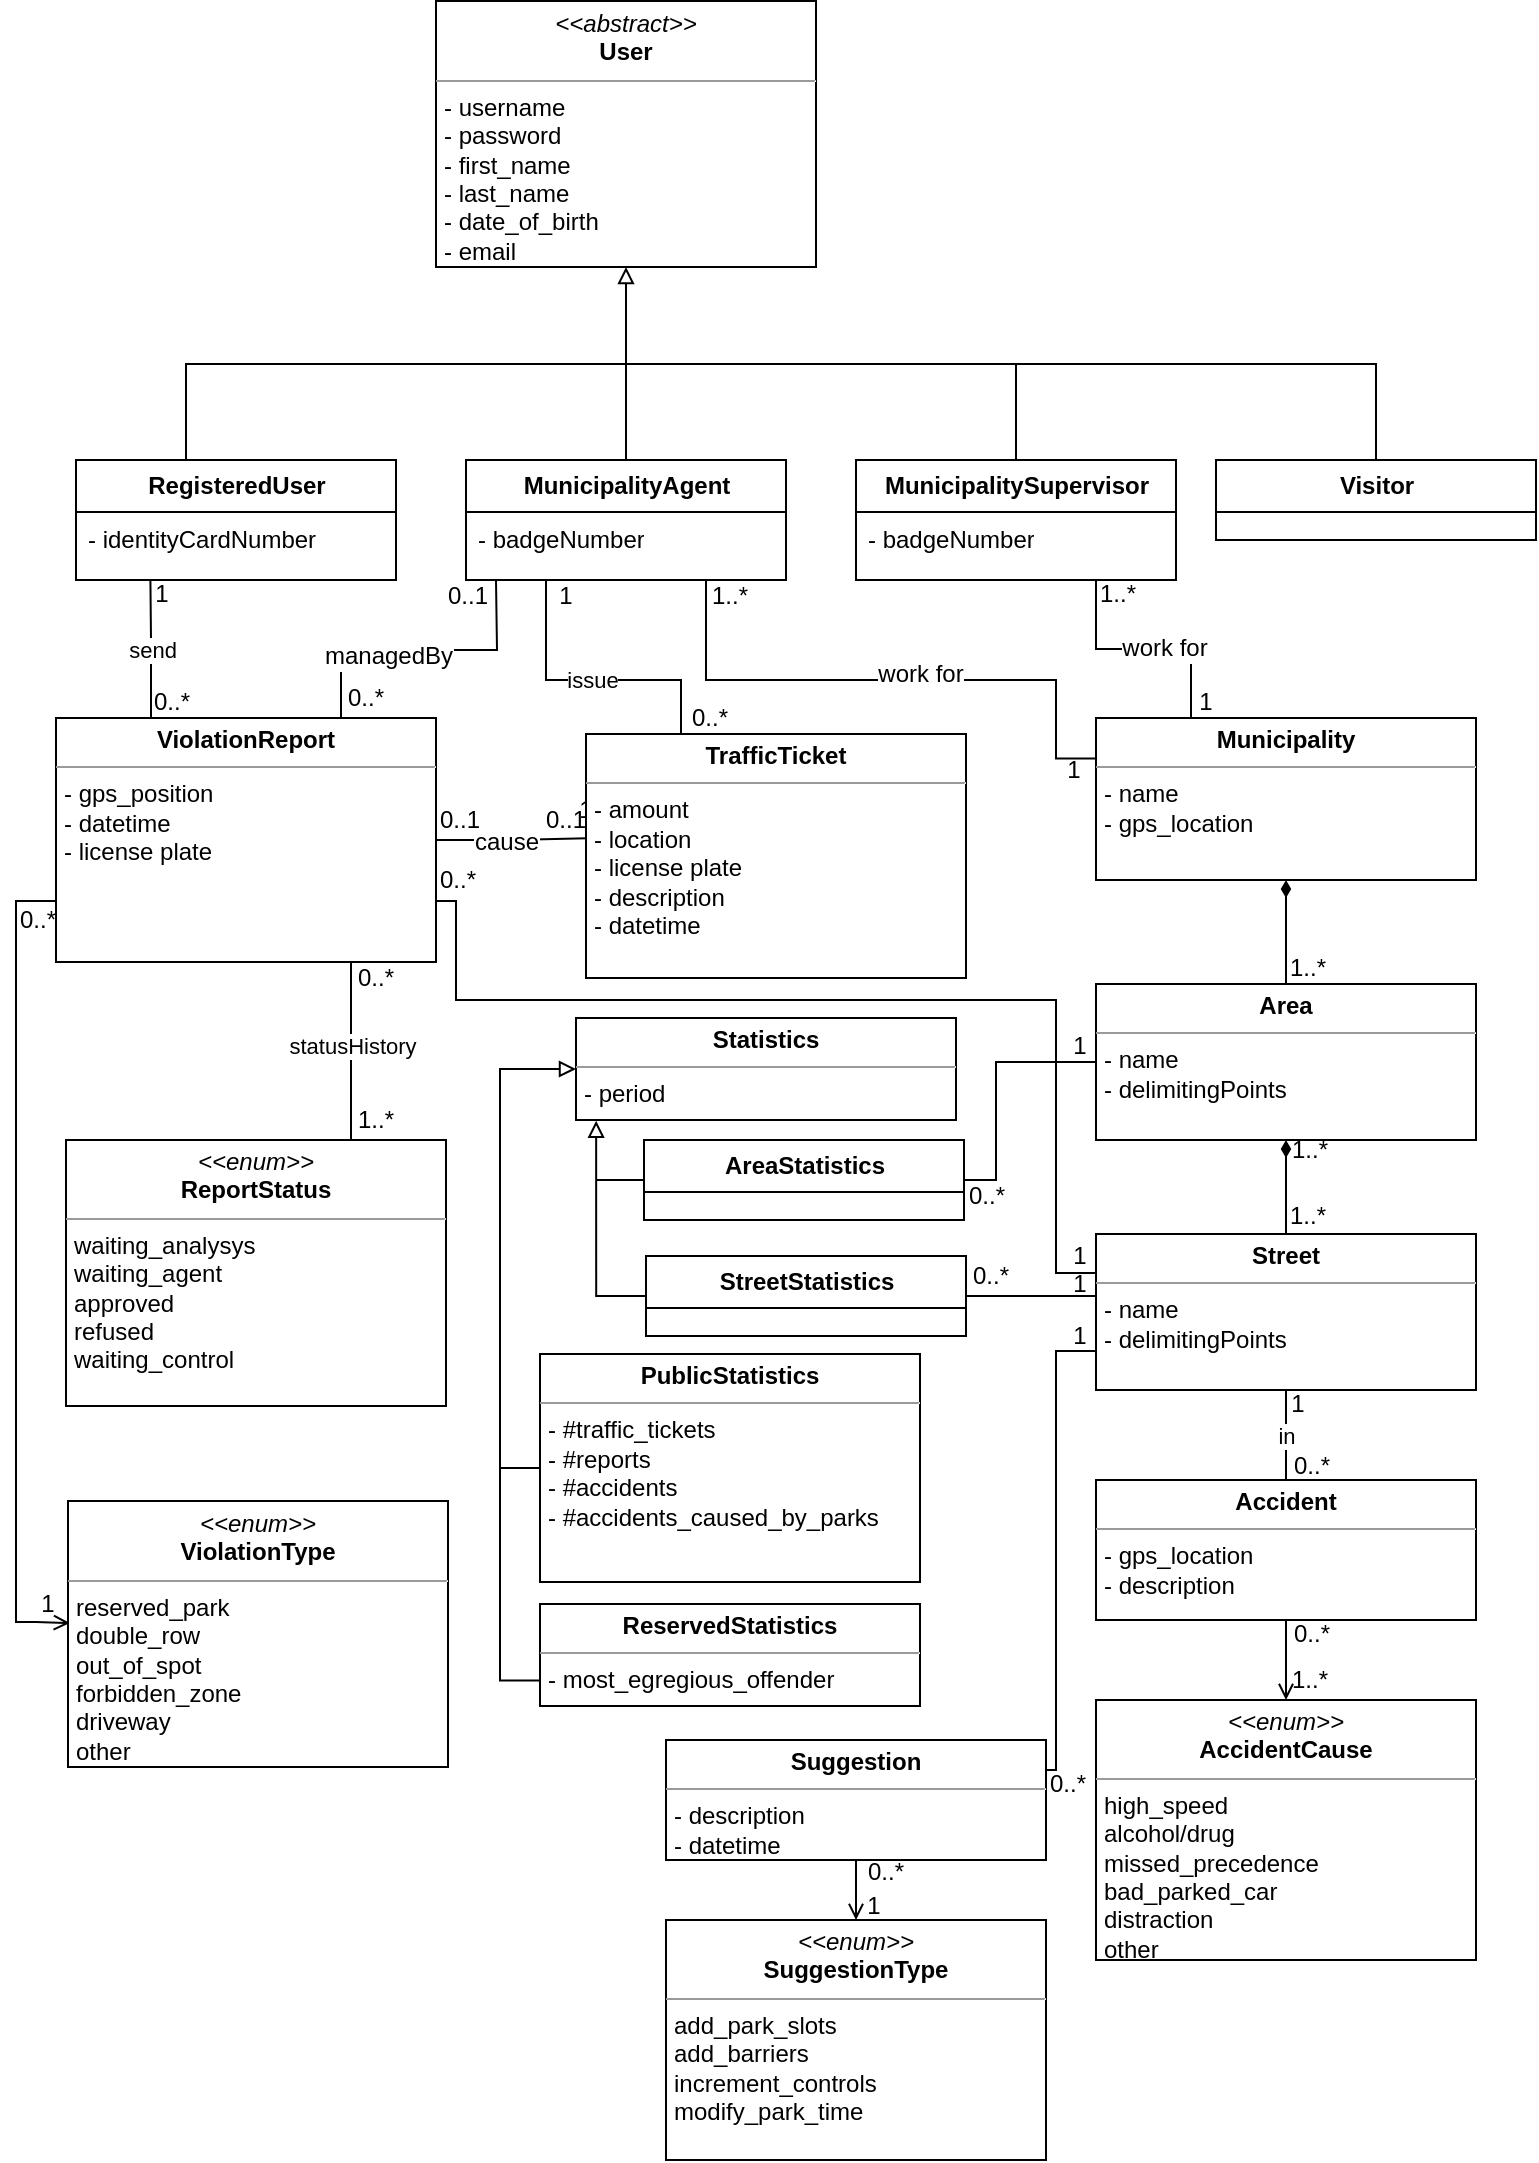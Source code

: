 <mxfile version="12.2.3" type="google" pages="1"><diagram name="Page-1" id="c4acf3e9-155e-7222-9cf6-157b1a14988f"><mxGraphModel dx="712" dy="390" grid="1" gridSize="10" guides="1" tooltips="1" connect="1" arrows="1" fold="1" page="1" pageScale="1" pageWidth="850" pageHeight="1100" background="#ffffff" math="0" shadow="0"><root><mxCell id="0"/><mxCell id="1" parent="0"/><mxCell id="5yLft-pgUhQSwJgy__es-2" style="edgeStyle=orthogonalEdgeStyle;rounded=0;orthogonalLoop=1;jettySize=auto;html=1;exitX=0.5;exitY=0;exitDx=0;exitDy=0;entryX=0.5;entryY=1;entryDx=0;entryDy=0;endArrow=block;endFill=0;jumpSize=6;" parent="1" source="17acba5748e5396b-20" target="5d2195bd80daf111-18" edge="1"><mxGeometry relative="1" as="geometry"><Array as="points"><mxPoint x="155" y="250"/><mxPoint x="155" y="202"/><mxPoint x="375" y="202"/></Array></mxGeometry></mxCell><mxCell id="17acba5748e5396b-20" value="&lt;font face=&quot;Helvetica&quot; style=&quot;font-size: 12px&quot;&gt;&lt;b&gt;RegisteredUser&lt;/b&gt;&lt;/font&gt;" style="swimlane;html=1;fontStyle=0;childLayout=stackLayout;horizontal=1;startSize=26;fillColor=none;horizontalStack=0;resizeParent=1;resizeLast=0;collapsible=1;marginBottom=0;swimlaneFillColor=#ffffff;rounded=0;shadow=0;comic=0;labelBackgroundColor=none;strokeColor=#000000;strokeWidth=1;fontFamily=Verdana;fontSize=10;fontColor=#000000;align=center;" parent="1" vertex="1"><mxGeometry x="100" y="250" width="160" height="60" as="geometry"><mxRectangle x="350" y="42" width="90" height="26" as="alternateBounds"/></mxGeometry></mxCell><mxCell id="17acba5748e5396b-21" value="- identityCardNumber" style="text;html=1;strokeColor=none;fillColor=none;align=left;verticalAlign=top;spacingLeft=4;spacingRight=4;whiteSpace=wrap;overflow=hidden;rotatable=0;points=[[0,0.5],[1,0.5]];portConstraint=eastwest;" parent="17acba5748e5396b-20" vertex="1"><mxGeometry y="26" width="160" height="26" as="geometry"/></mxCell><mxCell id="5yLft-pgUhQSwJgy__es-7" style="edgeStyle=orthogonalEdgeStyle;rounded=0;jumpSize=6;orthogonalLoop=1;jettySize=auto;html=1;exitX=0.5;exitY=0;exitDx=0;exitDy=0;endArrow=none;endFill=0;" parent="1" source="17acba5748e5396b-30" edge="1"><mxGeometry relative="1" as="geometry"><mxPoint x="375" y="200" as="targetPoint"/></mxGeometry></mxCell><mxCell id="5yLft-pgUhQSwJgy__es-48" style="edgeStyle=orthogonalEdgeStyle;rounded=0;jumpSize=6;orthogonalLoop=1;jettySize=auto;html=1;exitX=0.75;exitY=1;exitDx=0;exitDy=0;entryX=0;entryY=0.25;entryDx=0;entryDy=0;endArrow=none;endFill=0;" parent="1" source="17acba5748e5396b-30" target="5yLft-pgUhQSwJgy__es-46" edge="1"><mxGeometry relative="1" as="geometry"><Array as="points"><mxPoint x="415" y="360"/><mxPoint x="590" y="360"/><mxPoint x="590" y="399"/></Array></mxGeometry></mxCell><mxCell id="5yLft-pgUhQSwJgy__es-53" value="work for" style="text;html=1;resizable=0;points=[];align=center;verticalAlign=middle;labelBackgroundColor=#ffffff;" parent="5yLft-pgUhQSwJgy__es-48" vertex="1" connectable="0"><mxGeometry x="0.102" y="3" relative="1" as="geometry"><mxPoint as="offset"/></mxGeometry></mxCell><mxCell id="5yLft-pgUhQSwJgy__es-56" value="issue" style="edgeStyle=orthogonalEdgeStyle;rounded=0;jumpSize=6;orthogonalLoop=1;jettySize=auto;html=1;exitX=0.25;exitY=1;exitDx=0;exitDy=0;entryX=0.25;entryY=0;entryDx=0;entryDy=0;endArrow=none;endFill=0;" parent="1" source="17acba5748e5396b-30" target="5yLft-pgUhQSwJgy__es-35" edge="1"><mxGeometry relative="1" as="geometry"><Array as="points"><mxPoint x="335" y="360"/><mxPoint x="403" y="360"/></Array></mxGeometry></mxCell><mxCell id="17acba5748e5396b-30" value="&lt;b style=&quot;font-family: &amp;#34;helvetica&amp;#34; ; font-size: 12px&quot;&gt;MunicipalityAgent&lt;/b&gt;" style="swimlane;html=1;fontStyle=0;childLayout=stackLayout;horizontal=1;startSize=26;fillColor=none;horizontalStack=0;resizeParent=1;resizeLast=0;collapsible=1;marginBottom=0;swimlaneFillColor=#ffffff;rounded=0;shadow=0;comic=0;labelBackgroundColor=none;strokeColor=#000000;strokeWidth=1;fontFamily=Verdana;fontSize=10;fontColor=#000000;align=center;" parent="1" vertex="1"><mxGeometry x="295" y="250" width="160" height="60" as="geometry"><mxRectangle x="580" y="87" width="90" height="26" as="alternateBounds"/></mxGeometry></mxCell><mxCell id="17acba5748e5396b-31" value="- badgeNumber" style="text;html=1;strokeColor=none;fillColor=none;align=left;verticalAlign=top;spacingLeft=4;spacingRight=4;whiteSpace=wrap;overflow=hidden;rotatable=0;points=[[0,0.5],[1,0.5]];portConstraint=eastwest;" parent="17acba5748e5396b-30" vertex="1"><mxGeometry y="26" width="160" height="26" as="geometry"/></mxCell><mxCell id="5d2195bd80daf111-18" value="&lt;p style=&quot;margin: 0px ; margin-top: 4px ; text-align: center&quot;&gt;&lt;i&gt;&amp;lt;&amp;lt;abstract&amp;gt;&amp;gt;&lt;/i&gt;&lt;br&gt;&lt;b&gt;User&lt;/b&gt;&lt;/p&gt;&lt;hr size=&quot;1&quot;&gt;&lt;p style=&quot;margin: 0px ; margin-left: 4px&quot;&gt;- username&lt;/p&gt;&lt;p style=&quot;margin: 0px ; margin-left: 4px&quot;&gt;- password&lt;/p&gt;&lt;p style=&quot;margin: 0px ; margin-left: 4px&quot;&gt;- first_name&lt;/p&gt;&lt;p style=&quot;margin: 0px ; margin-left: 4px&quot;&gt;- last_name&lt;/p&gt;&lt;p style=&quot;margin: 0px ; margin-left: 4px&quot;&gt;- date_of_birth&lt;br&gt;- email&lt;/p&gt;" style="verticalAlign=top;align=left;overflow=fill;fontSize=12;fontFamily=Helvetica;html=1;rounded=0;shadow=0;comic=0;labelBackgroundColor=none;strokeColor=#000000;strokeWidth=1;fillColor=#ffffff;" parent="1" vertex="1"><mxGeometry x="280" y="20.5" width="190" height="133" as="geometry"/></mxCell><mxCell id="5yLft-pgUhQSwJgy__es-8" style="edgeStyle=orthogonalEdgeStyle;rounded=0;jumpSize=6;orthogonalLoop=1;jettySize=auto;html=1;exitX=0.5;exitY=0;exitDx=0;exitDy=0;endArrow=none;endFill=0;" parent="1" source="5yLft-pgUhQSwJgy__es-3" edge="1"><mxGeometry relative="1" as="geometry"><mxPoint x="375" y="202" as="targetPoint"/><Array as="points"><mxPoint x="570" y="202"/></Array></mxGeometry></mxCell><mxCell id="5yLft-pgUhQSwJgy__es-47" style="edgeStyle=orthogonalEdgeStyle;rounded=0;jumpSize=6;orthogonalLoop=1;jettySize=auto;html=1;exitX=0.75;exitY=1;exitDx=0;exitDy=0;entryX=0.25;entryY=0;entryDx=0;entryDy=0;endArrow=none;endFill=0;" parent="1" source="5yLft-pgUhQSwJgy__es-3" target="5yLft-pgUhQSwJgy__es-46" edge="1"><mxGeometry relative="1" as="geometry"/></mxCell><mxCell id="5yLft-pgUhQSwJgy__es-54" value="work for" style="text;html=1;resizable=0;points=[];align=center;verticalAlign=middle;labelBackgroundColor=#ffffff;" parent="5yLft-pgUhQSwJgy__es-47" vertex="1" connectable="0"><mxGeometry x="0.167" y="1" relative="1" as="geometry"><mxPoint as="offset"/></mxGeometry></mxCell><mxCell id="5yLft-pgUhQSwJgy__es-3" value="&lt;font face=&quot;helvetica&quot;&gt;&lt;span style=&quot;font-size: 12px&quot;&gt;&lt;b&gt;MunicipalitySupervisor&lt;/b&gt;&lt;/span&gt;&lt;/font&gt;" style="swimlane;html=1;fontStyle=0;childLayout=stackLayout;horizontal=1;startSize=26;fillColor=none;horizontalStack=0;resizeParent=1;resizeLast=0;collapsible=1;marginBottom=0;swimlaneFillColor=#ffffff;rounded=0;shadow=0;comic=0;labelBackgroundColor=none;strokeColor=#000000;strokeWidth=1;fontFamily=Verdana;fontSize=10;fontColor=#000000;align=center;" parent="1" vertex="1"><mxGeometry x="490" y="250" width="160" height="60" as="geometry"><mxRectangle x="580" y="87" width="90" height="26" as="alternateBounds"/></mxGeometry></mxCell><mxCell id="5yLft-pgUhQSwJgy__es-4" value="- badgeNumber" style="text;html=1;strokeColor=none;fillColor=none;align=left;verticalAlign=top;spacingLeft=4;spacingRight=4;whiteSpace=wrap;overflow=hidden;rotatable=0;points=[[0,0.5],[1,0.5]];portConstraint=eastwest;" parent="5yLft-pgUhQSwJgy__es-3" vertex="1"><mxGeometry y="26" width="160" height="26" as="geometry"/></mxCell><mxCell id="5yLft-pgUhQSwJgy__es-15" style="edgeStyle=orthogonalEdgeStyle;rounded=0;jumpSize=6;orthogonalLoop=1;jettySize=auto;html=1;exitX=0.5;exitY=0;exitDx=0;exitDy=0;endArrow=none;endFill=0;" parent="1" source="5yLft-pgUhQSwJgy__es-9" edge="1"><mxGeometry relative="1" as="geometry"><mxPoint x="570" y="202" as="targetPoint"/><Array as="points"><mxPoint x="750" y="202"/></Array></mxGeometry></mxCell><mxCell id="5yLft-pgUhQSwJgy__es-9" value="&lt;font face=&quot;helvetica&quot;&gt;&lt;span style=&quot;font-size: 12px&quot;&gt;&lt;b&gt;Visitor&lt;/b&gt;&lt;/span&gt;&lt;/font&gt;" style="swimlane;html=1;fontStyle=0;childLayout=stackLayout;horizontal=1;startSize=26;fillColor=none;horizontalStack=0;resizeParent=1;resizeLast=0;collapsible=1;marginBottom=0;swimlaneFillColor=#ffffff;rounded=0;shadow=0;comic=0;labelBackgroundColor=none;strokeColor=#000000;strokeWidth=1;fontFamily=Verdana;fontSize=10;fontColor=#000000;align=center;" parent="1" vertex="1"><mxGeometry x="670" y="250" width="160" height="40" as="geometry"><mxRectangle x="580" y="87" width="90" height="26" as="alternateBounds"/></mxGeometry></mxCell><mxCell id="5yLft-pgUhQSwJgy__es-18" value="send" style="edgeStyle=orthogonalEdgeStyle;rounded=0;jumpSize=6;orthogonalLoop=1;jettySize=auto;html=1;exitX=0.25;exitY=0;exitDx=0;exitDy=0;endArrow=none;endFill=0;" parent="1" source="5yLft-pgUhQSwJgy__es-16" edge="1"><mxGeometry relative="1" as="geometry"><mxPoint x="137.207" y="310" as="targetPoint"/><Array as="points"><mxPoint x="137" y="340"/><mxPoint x="137" y="340"/></Array></mxGeometry></mxCell><mxCell id="5yLft-pgUhQSwJgy__es-27" style="edgeStyle=orthogonalEdgeStyle;rounded=0;jumpSize=6;orthogonalLoop=1;jettySize=auto;html=1;entryX=0.005;entryY=0.459;entryDx=0;entryDy=0;entryPerimeter=0;endArrow=open;endFill=0;exitX=0;exitY=0.75;exitDx=0;exitDy=0;" parent="1" source="5yLft-pgUhQSwJgy__es-16" target="5yLft-pgUhQSwJgy__es-24" edge="1"><mxGeometry relative="1" as="geometry"><mxPoint x="70" y="480" as="sourcePoint"/><Array as="points"><mxPoint x="70" y="471"/><mxPoint x="70" y="831"/><mxPoint x="80" y="831"/></Array></mxGeometry></mxCell><mxCell id="5yLft-pgUhQSwJgy__es-32" value="statusHistory" style="edgeStyle=orthogonalEdgeStyle;rounded=0;jumpSize=6;orthogonalLoop=1;jettySize=auto;html=1;exitX=0.75;exitY=1;exitDx=0;exitDy=0;entryX=0.75;entryY=0;entryDx=0;entryDy=0;endArrow=none;endFill=0;" parent="1" source="5yLft-pgUhQSwJgy__es-16" target="5yLft-pgUhQSwJgy__es-30" edge="1"><mxGeometry relative="1" as="geometry"><Array as="points"><mxPoint x="237" y="501"/></Array></mxGeometry></mxCell><mxCell id="5yLft-pgUhQSwJgy__es-36" style="edgeStyle=orthogonalEdgeStyle;rounded=0;jumpSize=6;orthogonalLoop=1;jettySize=auto;html=1;exitX=1;exitY=0.5;exitDx=0;exitDy=0;endArrow=none;endFill=0;entryX=0.004;entryY=0.427;entryDx=0;entryDy=0;entryPerimeter=0;" parent="1" source="5yLft-pgUhQSwJgy__es-16" target="5yLft-pgUhQSwJgy__es-35" edge="1"><mxGeometry relative="1" as="geometry"><mxPoint x="299.966" y="441.138" as="sourcePoint"/><mxPoint x="350" y="440" as="targetPoint"/></mxGeometry></mxCell><mxCell id="5yLft-pgUhQSwJgy__es-55" value="cause" style="text;html=1;resizable=0;points=[];align=center;verticalAlign=middle;labelBackgroundColor=#ffffff;" parent="5yLft-pgUhQSwJgy__es-36" vertex="1" connectable="0"><mxGeometry x="-0.362" y="1" relative="1" as="geometry"><mxPoint x="10.5" y="2" as="offset"/></mxGeometry></mxCell><mxCell id="yCcxyJxRXy7D3MjnSCHg-17" style="edgeStyle=orthogonalEdgeStyle;rounded=0;orthogonalLoop=1;jettySize=auto;html=1;exitX=0.75;exitY=0;exitDx=0;exitDy=0;endArrow=none;endFill=0;" edge="1" parent="1" source="5yLft-pgUhQSwJgy__es-16"><mxGeometry relative="1" as="geometry"><mxPoint x="310.0" y="310" as="targetPoint"/></mxGeometry></mxCell><mxCell id="yCcxyJxRXy7D3MjnSCHg-18" value="managedBy" style="text;html=1;resizable=0;points=[];align=center;verticalAlign=middle;labelBackgroundColor=#ffffff;" vertex="1" connectable="0" parent="yCcxyJxRXy7D3MjnSCHg-17"><mxGeometry x="-0.227" y="-2" relative="1" as="geometry"><mxPoint y="1" as="offset"/></mxGeometry></mxCell><mxCell id="yCcxyJxRXy7D3MjnSCHg-22" style="edgeStyle=orthogonalEdgeStyle;rounded=0;orthogonalLoop=1;jettySize=auto;html=1;exitX=1;exitY=0.75;exitDx=0;exitDy=0;entryX=0;entryY=0.25;entryDx=0;entryDy=0;endArrow=none;endFill=0;" edge="1" parent="1" source="5yLft-pgUhQSwJgy__es-16" target="5yLft-pgUhQSwJgy__es-62"><mxGeometry relative="1" as="geometry"><Array as="points"><mxPoint x="290" y="471"/><mxPoint x="290" y="520"/><mxPoint x="590" y="520"/><mxPoint x="590" y="657"/></Array></mxGeometry></mxCell><mxCell id="5yLft-pgUhQSwJgy__es-16" value="&lt;p style=&quot;margin: 0px ; margin-top: 4px ; text-align: center&quot;&gt;&lt;b&gt;ViolationReport&lt;/b&gt;&lt;/p&gt;&lt;hr size=&quot;1&quot;&gt;&lt;p style=&quot;margin: 0px ; margin-left: 4px&quot;&gt;- gps_position&lt;/p&gt;&lt;p style=&quot;margin: 0px ; margin-left: 4px&quot;&gt;- datetime&lt;/p&gt;&lt;p style=&quot;margin: 0px ; margin-left: 4px&quot;&gt;- license plate&lt;/p&gt;&lt;p style=&quot;margin: 0px ; margin-left: 4px&quot;&gt;&lt;br&gt;&lt;/p&gt;" style="verticalAlign=top;align=left;overflow=fill;fontSize=12;fontFamily=Helvetica;html=1;rounded=0;shadow=0;comic=0;labelBackgroundColor=none;strokeColor=#000000;strokeWidth=1;fillColor=#ffffff;" parent="1" vertex="1"><mxGeometry x="90" y="379" width="190" height="122" as="geometry"/></mxCell><mxCell id="5yLft-pgUhQSwJgy__es-19" value="0..*" style="text;html=1;strokeColor=none;fillColor=none;align=center;verticalAlign=middle;whiteSpace=wrap;rounded=0;" parent="1" vertex="1"><mxGeometry x="143" y="366" width="10" height="10" as="geometry"/></mxCell><mxCell id="5yLft-pgUhQSwJgy__es-22" value="1" style="text;html=1;strokeColor=none;fillColor=none;align=center;verticalAlign=middle;whiteSpace=wrap;rounded=0;" parent="1" vertex="1"><mxGeometry x="138" y="312" width="10" height="10" as="geometry"/></mxCell><mxCell id="5yLft-pgUhQSwJgy__es-24" value="&lt;p style=&quot;margin: 0px ; margin-top: 4px ; text-align: center&quot;&gt;&lt;i&gt;&amp;lt;&amp;lt;enum&amp;gt;&amp;gt;&lt;/i&gt;&lt;br&gt;&lt;b&gt;ViolationType&lt;/b&gt;&lt;/p&gt;&lt;hr size=&quot;1&quot;&gt;&lt;p style=&quot;margin: 0px ; margin-left: 4px&quot;&gt;reserved_park&lt;/p&gt;&lt;p style=&quot;margin: 0px ; margin-left: 4px&quot;&gt;double_row&lt;/p&gt;&lt;p style=&quot;margin: 0px ; margin-left: 4px&quot;&gt;out_of_spot&lt;/p&gt;&lt;p style=&quot;margin: 0px ; margin-left: 4px&quot;&gt;forbidden_zone&lt;/p&gt;&lt;p style=&quot;margin: 0px ; margin-left: 4px&quot;&gt;driveway&lt;/p&gt;&lt;p style=&quot;margin: 0px ; margin-left: 4px&quot;&gt;other&lt;/p&gt;&lt;p style=&quot;margin: 0px ; margin-left: 4px&quot;&gt;&lt;br&gt;&lt;/p&gt;" style="verticalAlign=top;align=left;overflow=fill;fontSize=12;fontFamily=Helvetica;html=1;rounded=0;shadow=0;comic=0;labelBackgroundColor=none;strokeColor=#000000;strokeWidth=1;fillColor=#ffffff;" parent="1" vertex="1"><mxGeometry x="96" y="770.5" width="190" height="133" as="geometry"/></mxCell><mxCell id="5yLft-pgUhQSwJgy__es-29" value="1" style="text;html=1;strokeColor=none;fillColor=none;align=center;verticalAlign=middle;whiteSpace=wrap;rounded=0;" parent="1" vertex="1"><mxGeometry x="350" y="420" width="10" height="10" as="geometry"/></mxCell><mxCell id="5yLft-pgUhQSwJgy__es-30" value="&lt;p style=&quot;margin: 0px ; margin-top: 4px ; text-align: center&quot;&gt;&lt;i&gt;&amp;lt;&amp;lt;enum&amp;gt;&amp;gt;&lt;/i&gt;&lt;br&gt;&lt;b&gt;ReportStatus&lt;/b&gt;&lt;/p&gt;&lt;hr size=&quot;1&quot;&gt;&lt;p style=&quot;margin: 0px ; margin-left: 4px&quot;&gt;waiting_analysys&lt;/p&gt;&lt;p style=&quot;margin: 0px ; margin-left: 4px&quot;&gt;waiting_agent&lt;/p&gt;&lt;p style=&quot;margin: 0px ; margin-left: 4px&quot;&gt;approved&lt;/p&gt;&lt;p style=&quot;margin: 0px ; margin-left: 4px&quot;&gt;refused&lt;/p&gt;&lt;p style=&quot;margin: 0px ; margin-left: 4px&quot;&gt;waiting_control&lt;/p&gt;&lt;p style=&quot;margin: 0px ; margin-left: 4px&quot;&gt;&lt;br&gt;&lt;/p&gt;" style="verticalAlign=top;align=left;overflow=fill;fontSize=12;fontFamily=Helvetica;html=1;rounded=0;shadow=0;comic=0;labelBackgroundColor=none;strokeColor=#000000;strokeWidth=1;fillColor=#ffffff;" parent="1" vertex="1"><mxGeometry x="95" y="590" width="190" height="133" as="geometry"/></mxCell><mxCell id="5yLft-pgUhQSwJgy__es-33" value="0..*" style="text;html=1;strokeColor=none;fillColor=none;align=center;verticalAlign=middle;whiteSpace=wrap;rounded=0;" parent="1" vertex="1"><mxGeometry x="245" y="504" width="10" height="10" as="geometry"/></mxCell><mxCell id="5yLft-pgUhQSwJgy__es-34" value="1..*" style="text;html=1;strokeColor=none;fillColor=none;align=center;verticalAlign=middle;whiteSpace=wrap;rounded=0;" parent="1" vertex="1"><mxGeometry x="245" y="575" width="10" height="10" as="geometry"/></mxCell><mxCell id="5yLft-pgUhQSwJgy__es-35" value="&lt;p style=&quot;margin: 0px ; margin-top: 4px ; text-align: center&quot;&gt;&lt;b&gt;TrafficTicket&lt;/b&gt;&lt;/p&gt;&lt;hr size=&quot;1&quot;&gt;&lt;p style=&quot;margin: 0px ; margin-left: 4px&quot;&gt;- amount&lt;/p&gt;&lt;p style=&quot;margin: 0px ; margin-left: 4px&quot;&gt;- location&lt;/p&gt;&lt;p style=&quot;margin: 0px ; margin-left: 4px&quot;&gt;- license plate&lt;/p&gt;&lt;p style=&quot;margin: 0px ; margin-left: 4px&quot;&gt;- description&lt;/p&gt;&lt;p style=&quot;margin: 0px ; margin-left: 4px&quot;&gt;- datetime&lt;/p&gt;" style="verticalAlign=top;align=left;overflow=fill;fontSize=12;fontFamily=Helvetica;html=1;rounded=0;shadow=0;comic=0;labelBackgroundColor=none;strokeColor=#000000;strokeWidth=1;fillColor=#ffffff;" parent="1" vertex="1"><mxGeometry x="355" y="387" width="190" height="122" as="geometry"/></mxCell><mxCell id="5yLft-pgUhQSwJgy__es-46" value="&lt;p style=&quot;margin: 0px ; margin-top: 4px ; text-align: center&quot;&gt;&lt;b&gt;Municipality&lt;/b&gt;&lt;/p&gt;&lt;hr size=&quot;1&quot;&gt;&lt;p style=&quot;margin: 0px ; margin-left: 4px&quot;&gt;- name&lt;/p&gt;&lt;p style=&quot;margin: 0px ; margin-left: 4px&quot;&gt;- gps_location&lt;/p&gt;&lt;p style=&quot;margin: 0px ; margin-left: 4px&quot;&gt;&lt;br&gt;&lt;/p&gt;" style="verticalAlign=top;align=left;overflow=fill;fontSize=12;fontFamily=Helvetica;html=1;rounded=0;shadow=0;comic=0;labelBackgroundColor=none;strokeColor=#000000;strokeWidth=1;fillColor=#ffffff;" parent="1" vertex="1"><mxGeometry x="610" y="379" width="190" height="81" as="geometry"/></mxCell><mxCell id="5yLft-pgUhQSwJgy__es-49" value="1..*" style="text;html=1;strokeColor=none;fillColor=none;align=center;verticalAlign=middle;whiteSpace=wrap;rounded=0;" parent="1" vertex="1"><mxGeometry x="422" y="313" width="10" height="10" as="geometry"/></mxCell><mxCell id="5yLft-pgUhQSwJgy__es-50" value="1" style="text;html=1;strokeColor=none;fillColor=none;align=center;verticalAlign=middle;whiteSpace=wrap;rounded=0;" parent="1" vertex="1"><mxGeometry x="594" y="400" width="10" height="10" as="geometry"/></mxCell><mxCell id="5yLft-pgUhQSwJgy__es-51" value="1" style="text;html=1;strokeColor=none;fillColor=none;align=center;verticalAlign=middle;whiteSpace=wrap;rounded=0;" parent="1" vertex="1"><mxGeometry x="660" y="366" width="10" height="10" as="geometry"/></mxCell><mxCell id="5yLft-pgUhQSwJgy__es-52" value="1..*" style="text;html=1;strokeColor=none;fillColor=none;align=center;verticalAlign=middle;whiteSpace=wrap;rounded=0;" parent="1" vertex="1"><mxGeometry x="616" y="312" width="10" height="10" as="geometry"/></mxCell><mxCell id="5yLft-pgUhQSwJgy__es-57" value="0..*" style="text;html=1;strokeColor=none;fillColor=none;align=center;verticalAlign=middle;whiteSpace=wrap;rounded=0;" parent="1" vertex="1"><mxGeometry x="412" y="374" width="10" height="10" as="geometry"/></mxCell><mxCell id="5yLft-pgUhQSwJgy__es-58" value="1" style="text;html=1;strokeColor=none;fillColor=none;align=center;verticalAlign=middle;whiteSpace=wrap;rounded=0;" parent="1" vertex="1"><mxGeometry x="340" y="313" width="10" height="10" as="geometry"/></mxCell><mxCell id="5yLft-pgUhQSwJgy__es-61" style="edgeStyle=orthogonalEdgeStyle;rounded=0;jumpSize=6;orthogonalLoop=1;jettySize=auto;html=1;exitX=0.5;exitY=0;exitDx=0;exitDy=0;entryX=0.5;entryY=1;entryDx=0;entryDy=0;endArrow=diamondThin;endFill=1;" parent="1" source="5yLft-pgUhQSwJgy__es-60" target="5yLft-pgUhQSwJgy__es-46" edge="1"><mxGeometry relative="1" as="geometry"/></mxCell><mxCell id="5yLft-pgUhQSwJgy__es-60" value="&lt;p style=&quot;margin: 0px ; margin-top: 4px ; text-align: center&quot;&gt;&lt;b&gt;Area&lt;/b&gt;&lt;/p&gt;&lt;hr size=&quot;1&quot;&gt;&lt;p style=&quot;margin: 0px ; margin-left: 4px&quot;&gt;- name&lt;/p&gt;&lt;p style=&quot;margin: 0px ; margin-left: 4px&quot;&gt;- delimitingPoints&lt;/p&gt;&lt;p style=&quot;margin: 0px ; margin-left: 4px&quot;&gt;&lt;br&gt;&lt;/p&gt;" style="verticalAlign=top;align=left;overflow=fill;fontSize=12;fontFamily=Helvetica;html=1;rounded=0;shadow=0;comic=0;labelBackgroundColor=none;strokeColor=#000000;strokeWidth=1;fillColor=#ffffff;" parent="1" vertex="1"><mxGeometry x="610" y="512" width="190" height="78" as="geometry"/></mxCell><mxCell id="5yLft-pgUhQSwJgy__es-64" style="edgeStyle=orthogonalEdgeStyle;rounded=0;jumpSize=6;orthogonalLoop=1;jettySize=auto;html=1;exitX=0.5;exitY=0;exitDx=0;exitDy=0;entryX=0.5;entryY=1;entryDx=0;entryDy=0;endArrow=diamondThin;endFill=1;" parent="1" source="5yLft-pgUhQSwJgy__es-62" target="5yLft-pgUhQSwJgy__es-60" edge="1"><mxGeometry relative="1" as="geometry"/></mxCell><mxCell id="5yLft-pgUhQSwJgy__es-62" value="&lt;p style=&quot;margin: 0px ; margin-top: 4px ; text-align: center&quot;&gt;&lt;b&gt;Street&lt;/b&gt;&lt;/p&gt;&lt;hr size=&quot;1&quot;&gt;&lt;p style=&quot;margin: 0px ; margin-left: 4px&quot;&gt;- name&lt;/p&gt;&lt;p style=&quot;margin: 0px ; margin-left: 4px&quot;&gt;- delimitingPoints&lt;/p&gt;&lt;p style=&quot;margin: 0px ; margin-left: 4px&quot;&gt;&lt;br&gt;&lt;/p&gt;" style="verticalAlign=top;align=left;overflow=fill;fontSize=12;fontFamily=Helvetica;html=1;rounded=0;shadow=0;comic=0;labelBackgroundColor=none;strokeColor=#000000;strokeWidth=1;fillColor=#ffffff;" parent="1" vertex="1"><mxGeometry x="610" y="637" width="190" height="78" as="geometry"/></mxCell><mxCell id="5yLft-pgUhQSwJgy__es-65" value="1..*" style="text;html=1;strokeColor=none;fillColor=none;align=center;verticalAlign=middle;whiteSpace=wrap;rounded=0;" parent="1" vertex="1"><mxGeometry x="711" y="499" width="10" height="10" as="geometry"/></mxCell><mxCell id="5yLft-pgUhQSwJgy__es-66" value="1..*" style="text;html=1;strokeColor=none;fillColor=none;align=center;verticalAlign=middle;whiteSpace=wrap;rounded=0;" parent="1" vertex="1"><mxGeometry x="711" y="623" width="10" height="10" as="geometry"/></mxCell><mxCell id="5yLft-pgUhQSwJgy__es-69" value="in" style="edgeStyle=orthogonalEdgeStyle;rounded=0;jumpSize=6;orthogonalLoop=1;jettySize=auto;html=1;exitX=0.5;exitY=0;exitDx=0;exitDy=0;entryX=0.5;entryY=1;entryDx=0;entryDy=0;endArrow=none;endFill=0;" parent="1" source="5yLft-pgUhQSwJgy__es-67" target="5yLft-pgUhQSwJgy__es-62" edge="1"><mxGeometry relative="1" as="geometry"/></mxCell><mxCell id="5yLft-pgUhQSwJgy__es-77" style="edgeStyle=orthogonalEdgeStyle;rounded=0;jumpSize=6;orthogonalLoop=1;jettySize=auto;html=1;exitX=0.5;exitY=1;exitDx=0;exitDy=0;entryX=0.5;entryY=0;entryDx=0;entryDy=0;endArrow=open;endFill=0;" parent="1" source="5yLft-pgUhQSwJgy__es-67" target="5yLft-pgUhQSwJgy__es-76" edge="1"><mxGeometry relative="1" as="geometry"/></mxCell><mxCell id="5yLft-pgUhQSwJgy__es-67" value="&lt;p style=&quot;margin: 0px ; margin-top: 4px ; text-align: center&quot;&gt;&lt;b&gt;Accident&lt;/b&gt;&lt;/p&gt;&lt;hr size=&quot;1&quot;&gt;&lt;p style=&quot;margin: 0px ; margin-left: 4px&quot;&gt;- gps_location&lt;/p&gt;&lt;p style=&quot;margin: 0px ; margin-left: 4px&quot;&gt;- description&lt;/p&gt;&lt;p style=&quot;margin: 0px ; margin-left: 4px&quot;&gt;&lt;br&gt;&lt;/p&gt;" style="verticalAlign=top;align=left;overflow=fill;fontSize=12;fontFamily=Helvetica;html=1;rounded=0;shadow=0;comic=0;labelBackgroundColor=none;strokeColor=#000000;strokeWidth=1;fillColor=#ffffff;" parent="1" vertex="1"><mxGeometry x="610" y="760" width="190" height="70" as="geometry"/></mxCell><mxCell id="5yLft-pgUhQSwJgy__es-70" value="1" style="text;html=1;strokeColor=none;fillColor=none;align=center;verticalAlign=middle;whiteSpace=wrap;rounded=0;" parent="1" vertex="1"><mxGeometry x="706" y="717" width="10" height="10" as="geometry"/></mxCell><mxCell id="5yLft-pgUhQSwJgy__es-73" value="0..*" style="text;html=1;strokeColor=none;fillColor=none;align=center;verticalAlign=middle;whiteSpace=wrap;rounded=0;" parent="1" vertex="1"><mxGeometry x="713" y="748" width="10" height="10" as="geometry"/></mxCell><mxCell id="5yLft-pgUhQSwJgy__es-76" value="&lt;p style=&quot;margin: 0px ; margin-top: 4px ; text-align: center&quot;&gt;&lt;i&gt;&amp;lt;&amp;lt;enum&amp;gt;&amp;gt;&lt;/i&gt;&lt;br&gt;&lt;b&gt;AccidentCause&lt;/b&gt;&lt;/p&gt;&lt;hr size=&quot;1&quot;&gt;&lt;p style=&quot;margin: 0px ; margin-left: 4px&quot;&gt;high_speed&lt;/p&gt;&lt;p style=&quot;margin: 0px ; margin-left: 4px&quot;&gt;alcohol/drug&lt;/p&gt;&lt;p style=&quot;margin: 0px ; margin-left: 4px&quot;&gt;missed_precedence&lt;br&gt;bad_parked_car&lt;br&gt;distraction&lt;/p&gt;&lt;p style=&quot;margin: 0px ; margin-left: 4px&quot;&gt;other&lt;/p&gt;&lt;p style=&quot;margin: 0px ; margin-left: 4px&quot;&gt;&lt;br&gt;&lt;/p&gt;" style="verticalAlign=top;align=left;overflow=fill;fontSize=12;fontFamily=Helvetica;html=1;rounded=0;shadow=0;comic=0;labelBackgroundColor=none;strokeColor=#000000;strokeWidth=1;fillColor=#ffffff;" parent="1" vertex="1"><mxGeometry x="610" y="870" width="190" height="130" as="geometry"/></mxCell><mxCell id="5yLft-pgUhQSwJgy__es-78" value="1..*" style="text;html=1;strokeColor=none;fillColor=none;align=center;verticalAlign=middle;whiteSpace=wrap;rounded=0;" parent="1" vertex="1"><mxGeometry x="712" y="855" width="10" height="10" as="geometry"/></mxCell><mxCell id="5yLft-pgUhQSwJgy__es-79" value="0..*" style="text;html=1;strokeColor=none;fillColor=none;align=center;verticalAlign=middle;whiteSpace=wrap;rounded=0;" parent="1" vertex="1"><mxGeometry x="713" y="832" width="10" height="10" as="geometry"/></mxCell><mxCell id="5yLft-pgUhQSwJgy__es-84" style="edgeStyle=orthogonalEdgeStyle;rounded=0;jumpSize=6;orthogonalLoop=1;jettySize=auto;html=1;exitX=0.5;exitY=1;exitDx=0;exitDy=0;entryX=0.5;entryY=0;entryDx=0;entryDy=0;endArrow=open;endFill=0;" parent="1" source="5yLft-pgUhQSwJgy__es-80" target="5yLft-pgUhQSwJgy__es-81" edge="1"><mxGeometry relative="1" as="geometry"/></mxCell><mxCell id="yCcxyJxRXy7D3MjnSCHg-1" style="edgeStyle=orthogonalEdgeStyle;rounded=0;orthogonalLoop=1;jettySize=auto;html=1;exitX=1;exitY=0.25;exitDx=0;exitDy=0;entryX=0;entryY=0.75;entryDx=0;entryDy=0;endArrow=none;endFill=0;" edge="1" parent="1" source="5yLft-pgUhQSwJgy__es-80" target="5yLft-pgUhQSwJgy__es-62"><mxGeometry relative="1" as="geometry"><mxPoint x="598.857" y="615.286" as="sourcePoint"/><Array as="points"><mxPoint x="590" y="905"/><mxPoint x="590" y="695"/></Array></mxGeometry></mxCell><mxCell id="5yLft-pgUhQSwJgy__es-80" value="&lt;p style=&quot;margin: 0px ; margin-top: 4px ; text-align: center&quot;&gt;&lt;b&gt;Suggestion&lt;/b&gt;&lt;/p&gt;&lt;hr size=&quot;1&quot;&gt;&lt;p style=&quot;margin: 0px ; margin-left: 4px&quot;&gt;&lt;span&gt;- description&lt;/span&gt;&lt;br&gt;&lt;/p&gt;&lt;p style=&quot;margin: 0px ; margin-left: 4px&quot;&gt;&lt;span&gt;- datetime&lt;/span&gt;&lt;/p&gt;&lt;p style=&quot;margin: 0px ; margin-left: 4px&quot;&gt;&lt;br&gt;&lt;/p&gt;" style="verticalAlign=top;align=left;overflow=fill;fontSize=12;fontFamily=Helvetica;html=1;rounded=0;shadow=0;comic=0;labelBackgroundColor=none;strokeColor=#000000;strokeWidth=1;fillColor=#ffffff;" parent="1" vertex="1"><mxGeometry x="395" y="890" width="190" height="60" as="geometry"/></mxCell><mxCell id="5yLft-pgUhQSwJgy__es-81" value="&lt;p style=&quot;margin: 0px ; margin-top: 4px ; text-align: center&quot;&gt;&lt;i&gt;&amp;lt;&amp;lt;enum&amp;gt;&amp;gt;&lt;/i&gt;&lt;br&gt;&lt;b&gt;SuggestionType&lt;/b&gt;&lt;/p&gt;&lt;hr size=&quot;1&quot;&gt;&lt;p style=&quot;margin: 0px ; margin-left: 4px&quot;&gt;add_park_slots&lt;/p&gt;&lt;p style=&quot;margin: 0px ; margin-left: 4px&quot;&gt;add_barriers&lt;/p&gt;&lt;p style=&quot;margin: 0px ; margin-left: 4px&quot;&gt;increment_controls&lt;/p&gt;&lt;p style=&quot;margin: 0px ; margin-left: 4px&quot;&gt;modify_park_time&lt;/p&gt;&lt;p style=&quot;margin: 0px ; margin-left: 4px&quot;&gt;&lt;br&gt;&lt;/p&gt;" style="verticalAlign=top;align=left;overflow=fill;fontSize=12;fontFamily=Helvetica;html=1;rounded=0;shadow=0;comic=0;labelBackgroundColor=none;strokeColor=#000000;strokeWidth=1;fillColor=#ffffff;" parent="1" vertex="1"><mxGeometry x="395" y="980" width="190" height="120" as="geometry"/></mxCell><mxCell id="5yLft-pgUhQSwJgy__es-85" value="1" style="text;html=1;strokeColor=none;fillColor=none;align=center;verticalAlign=middle;whiteSpace=wrap;rounded=0;" parent="1" vertex="1"><mxGeometry x="494" y="968" width="10" height="10" as="geometry"/></mxCell><mxCell id="5yLft-pgUhQSwJgy__es-86" value="0..*" style="text;html=1;strokeColor=none;fillColor=none;align=center;verticalAlign=middle;whiteSpace=wrap;rounded=0;" parent="1" vertex="1"><mxGeometry x="500" y="951" width="10" height="10" as="geometry"/></mxCell><mxCell id="5yLft-pgUhQSwJgy__es-95" value="0..1" style="text;html=1;strokeColor=none;fillColor=none;align=center;verticalAlign=middle;whiteSpace=wrap;rounded=0;" parent="1" vertex="1"><mxGeometry x="287" y="425" width="10" height="10" as="geometry"/></mxCell><mxCell id="5yLft-pgUhQSwJgy__es-96" value="0..1" style="text;html=1;strokeColor=none;fillColor=none;align=center;verticalAlign=middle;whiteSpace=wrap;rounded=0;" parent="1" vertex="1"><mxGeometry x="340" y="425" width="10" height="10" as="geometry"/></mxCell><mxCell id="5yLft-pgUhQSwJgy__es-97" value="0..*" style="text;html=1;strokeColor=none;fillColor=none;align=center;verticalAlign=middle;whiteSpace=wrap;rounded=0;" parent="1" vertex="1"><mxGeometry x="76" y="475" width="10" height="10" as="geometry"/></mxCell><mxCell id="5yLft-pgUhQSwJgy__es-98" value="1" style="text;html=1;strokeColor=none;fillColor=none;align=center;verticalAlign=middle;whiteSpace=wrap;rounded=0;" parent="1" vertex="1"><mxGeometry x="81" y="817" width="10" height="10" as="geometry"/></mxCell><mxCell id="5yLft-pgUhQSwJgy__es-99" value="&lt;p style=&quot;margin: 0px ; margin-top: 4px ; text-align: center&quot;&gt;&lt;b&gt;Statistics&lt;/b&gt;&lt;/p&gt;&lt;hr size=&quot;1&quot;&gt;&lt;p style=&quot;margin: 0px ; margin-left: 4px&quot;&gt;&lt;span&gt;- period&lt;/span&gt;&lt;br&gt;&lt;/p&gt;" style="verticalAlign=top;align=left;overflow=fill;fontSize=12;fontFamily=Helvetica;html=1;rounded=0;shadow=0;comic=0;labelBackgroundColor=none;strokeColor=#000000;strokeWidth=1;fillColor=#ffffff;" parent="1" vertex="1"><mxGeometry x="350" y="529" width="190" height="51" as="geometry"/></mxCell><mxCell id="5yLft-pgUhQSwJgy__es-103" style="edgeStyle=orthogonalEdgeStyle;rounded=0;jumpSize=6;orthogonalLoop=1;jettySize=auto;html=1;exitX=0;exitY=0.5;exitDx=0;exitDy=0;endArrow=block;endFill=0;entryX=0.053;entryY=1.007;entryDx=0;entryDy=0;entryPerimeter=0;" parent="1" source="5yLft-pgUhQSwJgy__es-100" edge="1" target="5yLft-pgUhQSwJgy__es-99"><mxGeometry relative="1" as="geometry"><mxPoint x="360" y="610" as="targetPoint"/><Array as="points"><mxPoint x="360" y="668"/></Array></mxGeometry></mxCell><mxCell id="5yLft-pgUhQSwJgy__es-105" style="edgeStyle=orthogonalEdgeStyle;rounded=0;jumpSize=6;orthogonalLoop=1;jettySize=auto;html=1;exitX=1;exitY=0.5;exitDx=0;exitDy=0;entryX=0;entryY=0.5;entryDx=0;entryDy=0;endArrow=none;endFill=0;" parent="1" source="5yLft-pgUhQSwJgy__es-100" target="5yLft-pgUhQSwJgy__es-62" edge="1"><mxGeometry relative="1" as="geometry"><Array as="points"><mxPoint x="610" y="668"/></Array></mxGeometry></mxCell><mxCell id="5yLft-pgUhQSwJgy__es-100" value="&lt;font face=&quot;helvetica&quot;&gt;&lt;span style=&quot;font-size: 12px&quot;&gt;&lt;b&gt;StreetStatistics&lt;/b&gt;&lt;/span&gt;&lt;/font&gt;" style="swimlane;html=1;fontStyle=0;childLayout=stackLayout;horizontal=1;startSize=26;fillColor=none;horizontalStack=0;resizeParent=1;resizeLast=0;collapsible=1;marginBottom=0;swimlaneFillColor=#ffffff;rounded=0;shadow=0;comic=0;labelBackgroundColor=none;strokeColor=#000000;strokeWidth=1;fontFamily=Verdana;fontSize=10;fontColor=#000000;align=center;" parent="1" vertex="1"><mxGeometry x="385" y="648" width="160" height="40" as="geometry"><mxRectangle x="385" y="648" width="90" height="26" as="alternateBounds"/></mxGeometry></mxCell><mxCell id="5yLft-pgUhQSwJgy__es-104" style="edgeStyle=orthogonalEdgeStyle;rounded=0;jumpSize=6;orthogonalLoop=1;jettySize=auto;html=1;exitX=1;exitY=0.5;exitDx=0;exitDy=0;entryX=0;entryY=0.5;entryDx=0;entryDy=0;endArrow=none;endFill=0;" parent="1" source="5yLft-pgUhQSwJgy__es-101" target="5yLft-pgUhQSwJgy__es-60" edge="1"><mxGeometry relative="1" as="geometry"><Array as="points"><mxPoint x="560" y="610"/><mxPoint x="560" y="551"/></Array></mxGeometry></mxCell><mxCell id="yCcxyJxRXy7D3MjnSCHg-16" style="edgeStyle=orthogonalEdgeStyle;rounded=0;orthogonalLoop=1;jettySize=auto;html=1;exitX=0;exitY=0.5;exitDx=0;exitDy=0;endArrow=none;endFill=0;" edge="1" parent="1" source="5yLft-pgUhQSwJgy__es-101"><mxGeometry relative="1" as="geometry"><mxPoint x="360" y="610" as="targetPoint"/></mxGeometry></mxCell><mxCell id="5yLft-pgUhQSwJgy__es-101" value="&lt;font face=&quot;helvetica&quot;&gt;&lt;span style=&quot;font-size: 12px&quot;&gt;&lt;b&gt;AreaStatistics&lt;/b&gt;&lt;/span&gt;&lt;/font&gt;" style="swimlane;html=1;fontStyle=0;childLayout=stackLayout;horizontal=1;startSize=26;fillColor=none;horizontalStack=0;resizeParent=1;resizeLast=0;collapsible=1;marginBottom=0;swimlaneFillColor=#ffffff;rounded=0;shadow=0;comic=0;labelBackgroundColor=none;strokeColor=#000000;strokeWidth=1;fontFamily=Verdana;fontSize=10;fontColor=#000000;align=center;" parent="1" vertex="1"><mxGeometry x="384" y="590" width="160" height="40" as="geometry"><mxRectangle x="580" y="87" width="90" height="26" as="alternateBounds"/></mxGeometry></mxCell><mxCell id="5yLft-pgUhQSwJgy__es-106" value="1" style="text;html=1;strokeColor=none;fillColor=none;align=center;verticalAlign=middle;whiteSpace=wrap;rounded=0;" parent="1" vertex="1"><mxGeometry x="597" y="656.5" width="10" height="10" as="geometry"/></mxCell><mxCell id="5yLft-pgUhQSwJgy__es-107" value="1" style="text;html=1;strokeColor=none;fillColor=none;align=center;verticalAlign=middle;whiteSpace=wrap;rounded=0;" parent="1" vertex="1"><mxGeometry x="597" y="538" width="10" height="10" as="geometry"/></mxCell><mxCell id="5yLft-pgUhQSwJgy__es-110" value="0..*" style="text;html=1;strokeColor=none;fillColor=none;align=center;verticalAlign=middle;whiteSpace=wrap;rounded=0;" parent="1" vertex="1"><mxGeometry x="552.5" y="613" width="5" height="10" as="geometry"/></mxCell><mxCell id="5yLft-pgUhQSwJgy__es-112" value="0..*" style="text;html=1;strokeColor=none;fillColor=none;align=center;verticalAlign=middle;whiteSpace=wrap;rounded=0;" parent="1" vertex="1"><mxGeometry x="555" y="653" width="5" height="10" as="geometry"/></mxCell><mxCell id="yCcxyJxRXy7D3MjnSCHg-5" value="1" style="text;html=1;strokeColor=none;fillColor=none;align=center;verticalAlign=middle;whiteSpace=wrap;rounded=0;" vertex="1" parent="1"><mxGeometry x="597" y="683" width="10" height="10" as="geometry"/></mxCell><mxCell id="yCcxyJxRXy7D3MjnSCHg-6" value="0..*" style="text;html=1;strokeColor=none;fillColor=none;align=center;verticalAlign=middle;whiteSpace=wrap;rounded=0;" vertex="1" parent="1"><mxGeometry x="591" y="907" width="10" height="10" as="geometry"/></mxCell><mxCell id="yCcxyJxRXy7D3MjnSCHg-15" style="edgeStyle=orthogonalEdgeStyle;rounded=0;orthogonalLoop=1;jettySize=auto;html=1;exitX=0;exitY=0.5;exitDx=0;exitDy=0;endArrow=none;endFill=0;" edge="1" parent="1" source="yCcxyJxRXy7D3MjnSCHg-11"><mxGeometry relative="1" as="geometry"><mxPoint x="312" y="754" as="targetPoint"/></mxGeometry></mxCell><mxCell id="yCcxyJxRXy7D3MjnSCHg-11" value="&lt;p style=&quot;margin: 0px ; margin-top: 4px ; text-align: center&quot;&gt;&lt;b&gt;PublicStatistics&lt;/b&gt;&lt;/p&gt;&lt;hr size=&quot;1&quot;&gt;&lt;p style=&quot;margin: 0px ; margin-left: 4px&quot;&gt;&lt;span&gt;- #traffic_tickets&lt;/span&gt;&lt;br&gt;&lt;/p&gt;&lt;p style=&quot;margin: 0px ; margin-left: 4px&quot;&gt;&lt;span&gt;- #reports&lt;/span&gt;&lt;/p&gt;&lt;p style=&quot;margin: 0px ; margin-left: 4px&quot;&gt;&lt;span&gt;- #accidents&lt;/span&gt;&lt;/p&gt;&lt;p style=&quot;margin: 0px ; margin-left: 4px&quot;&gt;&lt;span&gt;- #accidents_caused_by_parks&lt;/span&gt;&lt;/p&gt;" style="verticalAlign=top;align=left;overflow=fill;fontSize=12;fontFamily=Helvetica;html=1;rounded=0;shadow=0;comic=0;labelBackgroundColor=none;strokeColor=#000000;strokeWidth=1;fillColor=#ffffff;" vertex="1" parent="1"><mxGeometry x="332" y="697" width="190" height="114" as="geometry"/></mxCell><mxCell id="yCcxyJxRXy7D3MjnSCHg-14" style="edgeStyle=orthogonalEdgeStyle;rounded=0;orthogonalLoop=1;jettySize=auto;html=1;exitX=0;exitY=0.75;exitDx=0;exitDy=0;entryX=0;entryY=0.5;entryDx=0;entryDy=0;endArrow=block;endFill=0;" edge="1" parent="1" source="yCcxyJxRXy7D3MjnSCHg-12" target="5yLft-pgUhQSwJgy__es-99"><mxGeometry relative="1" as="geometry"/></mxCell><mxCell id="yCcxyJxRXy7D3MjnSCHg-12" value="&lt;p style=&quot;margin: 0px ; margin-top: 4px ; text-align: center&quot;&gt;&lt;b&gt;ReservedStatistics&lt;/b&gt;&lt;/p&gt;&lt;hr size=&quot;1&quot;&gt;&lt;p style=&quot;margin: 0px ; margin-left: 4px&quot;&gt;&lt;span&gt;- most_egregious_offender&lt;/span&gt;&lt;br&gt;&lt;/p&gt;" style="verticalAlign=top;align=left;overflow=fill;fontSize=12;fontFamily=Helvetica;html=1;rounded=0;shadow=0;comic=0;labelBackgroundColor=none;strokeColor=#000000;strokeWidth=1;fillColor=#ffffff;" vertex="1" parent="1"><mxGeometry x="332" y="822" width="190" height="51" as="geometry"/></mxCell><mxCell id="yCcxyJxRXy7D3MjnSCHg-19" value="0..1" style="text;html=1;strokeColor=none;fillColor=none;align=center;verticalAlign=middle;whiteSpace=wrap;rounded=0;" vertex="1" parent="1"><mxGeometry x="291" y="313" width="10" height="10" as="geometry"/></mxCell><mxCell id="yCcxyJxRXy7D3MjnSCHg-20" value="0..*" style="text;html=1;strokeColor=none;fillColor=none;align=center;verticalAlign=middle;whiteSpace=wrap;rounded=0;" vertex="1" parent="1"><mxGeometry x="240" y="364" width="10" height="10" as="geometry"/></mxCell><mxCell id="yCcxyJxRXy7D3MjnSCHg-21" value="1..*" style="text;html=1;strokeColor=none;fillColor=none;align=center;verticalAlign=middle;whiteSpace=wrap;rounded=0;" vertex="1" parent="1"><mxGeometry x="712" y="590" width="10" height="10" as="geometry"/></mxCell><mxCell id="yCcxyJxRXy7D3MjnSCHg-23" value="1" style="text;html=1;strokeColor=none;fillColor=none;align=center;verticalAlign=middle;whiteSpace=wrap;rounded=0;" vertex="1" parent="1"><mxGeometry x="597" y="643" width="10" height="10" as="geometry"/></mxCell><mxCell id="yCcxyJxRXy7D3MjnSCHg-24" value="0..*" style="text;html=1;strokeColor=none;fillColor=none;align=center;verticalAlign=middle;whiteSpace=wrap;rounded=0;" vertex="1" parent="1"><mxGeometry x="286" y="455" width="10" height="10" as="geometry"/></mxCell></root></mxGraphModel></diagram></mxfile>